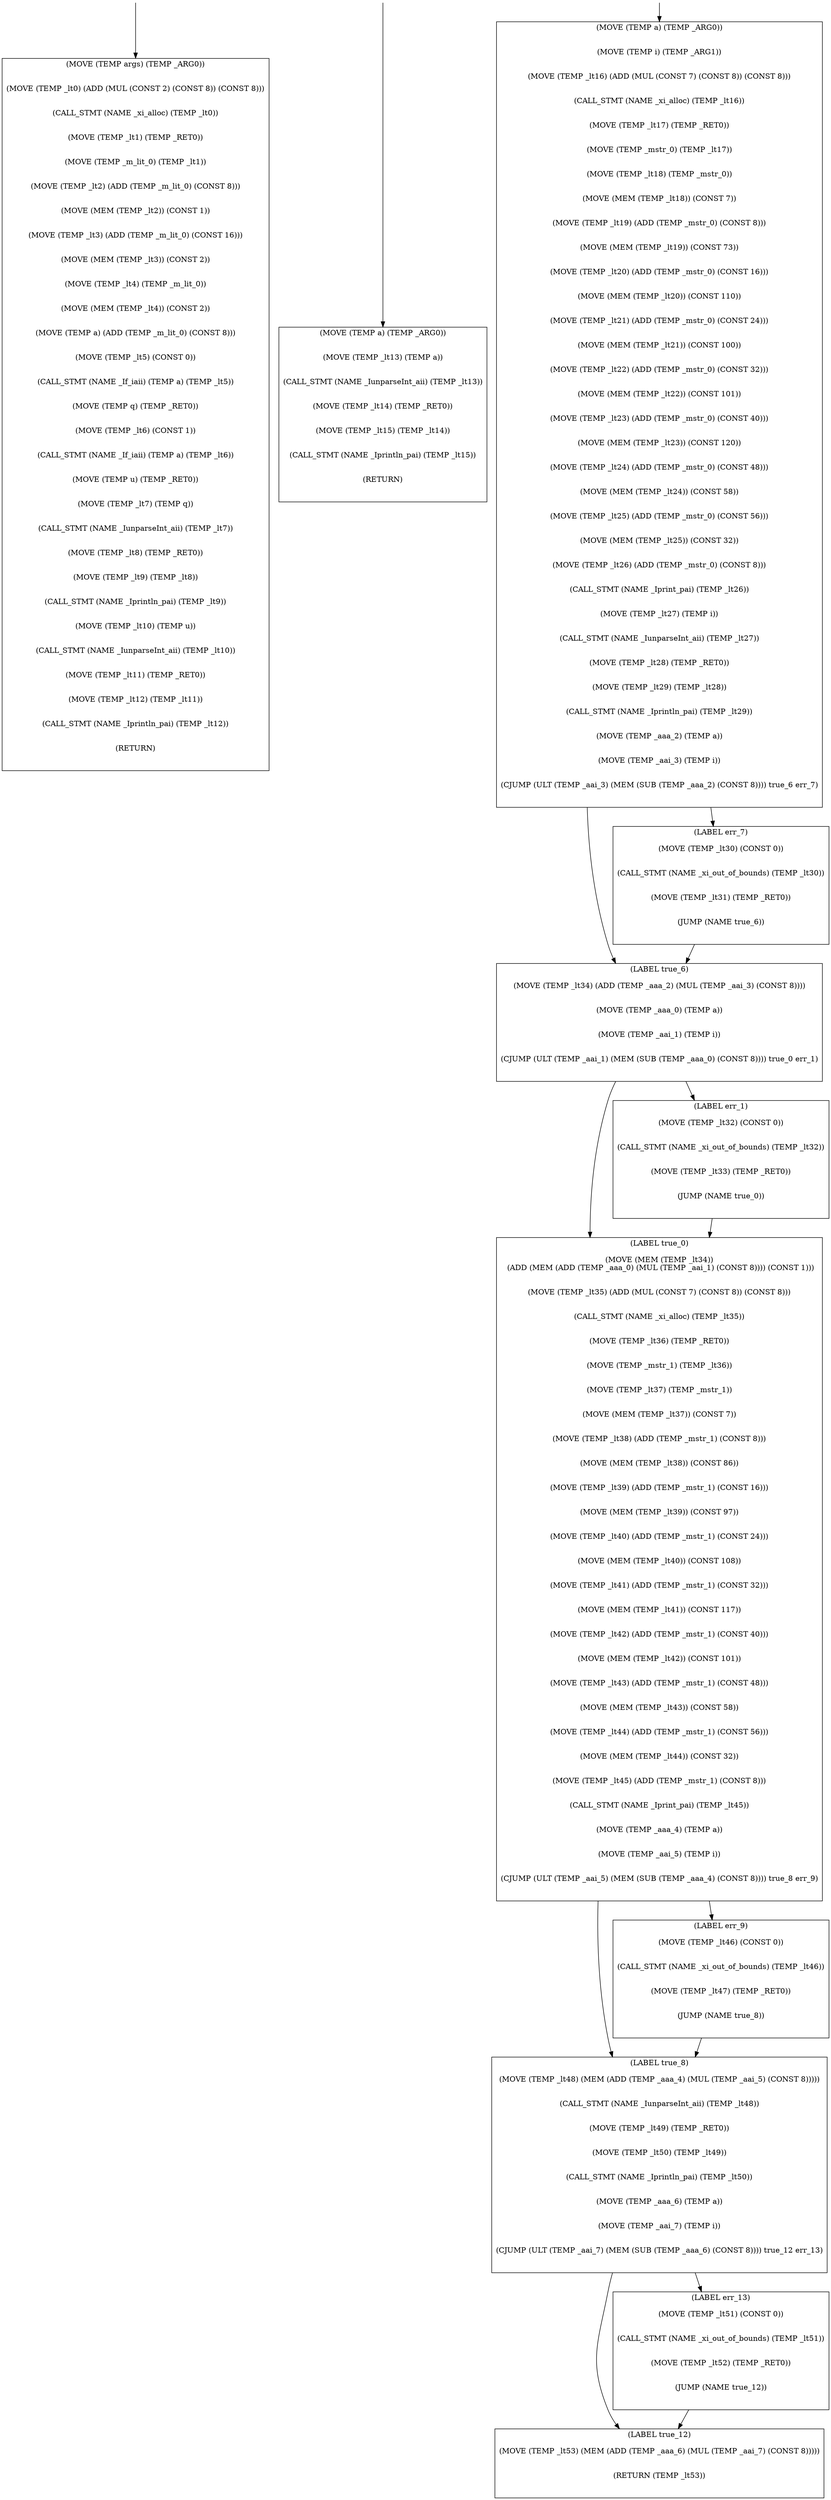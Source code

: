 digraph Program {
	node [shape=box]
subgraph _Imain_paai {
	node [shape=box]
	n_Imain_paai [label="", shape=none,height=.0,width=.0]
	n_Imain_paai -> n0
	n0 [label="(MOVE (TEMP args) (TEMP _ARG0))
 \n\n(MOVE (TEMP _lt0) (ADD (MUL (CONST 2) (CONST 8)) (CONST 8)))
 \n\n(CALL_STMT (NAME _xi_alloc) (TEMP _lt0))
 \n\n(MOVE (TEMP _lt1) (TEMP _RET0))
 \n\n(MOVE (TEMP _m_lit_0) (TEMP _lt1))
 \n\n(MOVE (TEMP _lt2) (ADD (TEMP _m_lit_0) (CONST 8)))
 \n\n(MOVE (MEM (TEMP _lt2)) (CONST 1))
 \n\n(MOVE (TEMP _lt3) (ADD (TEMP _m_lit_0) (CONST 16)))
 \n\n(MOVE (MEM (TEMP _lt3)) (CONST 2))
 \n\n(MOVE (TEMP _lt4) (TEMP _m_lit_0))
 \n\n(MOVE (MEM (TEMP _lt4)) (CONST 2))
 \n\n(MOVE (TEMP a) (ADD (TEMP _m_lit_0) (CONST 8)))
 \n\n(MOVE (TEMP _lt5) (CONST 0))
 \n\n(CALL_STMT (NAME _If_iaii) (TEMP a) (TEMP _lt5))
 \n\n(MOVE (TEMP q) (TEMP _RET0))
 \n\n(MOVE (TEMP _lt6) (CONST 1))
 \n\n(CALL_STMT (NAME _If_iaii) (TEMP a) (TEMP _lt6))
 \n\n(MOVE (TEMP u) (TEMP _RET0))
 \n\n(MOVE (TEMP _lt7) (TEMP q))
 \n\n(CALL_STMT (NAME _IunparseInt_aii) (TEMP _lt7))
 \n\n(MOVE (TEMP _lt8) (TEMP _RET0))
 \n\n(MOVE (TEMP _lt9) (TEMP _lt8))
 \n\n(CALL_STMT (NAME _Iprintln_pai) (TEMP _lt9))
 \n\n(MOVE (TEMP _lt10) (TEMP u))
 \n\n(CALL_STMT (NAME _IunparseInt_aii) (TEMP _lt10))
 \n\n(MOVE (TEMP _lt11) (TEMP _RET0))
 \n\n(MOVE (TEMP _lt12) (TEMP _lt11))
 \n\n(CALL_STMT (NAME _Iprintln_pai) (TEMP _lt12))
 \n\n(RETURN)
 \n \n"]
}subgraph _Ig_pi {
	node [shape=box]
	n_Ig_pi [label="", shape=none,height=.0,width=.0]
	n_Ig_pi -> n1
	n1 [label="(MOVE (TEMP a) (TEMP _ARG0))
 \n\n(MOVE (TEMP _lt13) (TEMP a))
 \n\n(CALL_STMT (NAME _IunparseInt_aii) (TEMP _lt13))
 \n\n(MOVE (TEMP _lt14) (TEMP _RET0))
 \n\n(MOVE (TEMP _lt15) (TEMP _lt14))
 \n\n(CALL_STMT (NAME _Iprintln_pai) (TEMP _lt15))
 \n\n(RETURN)
 \n \n"]
}subgraph _If_iaii {
	node [shape=box]
	n_If_iaii [label="", shape=none,height=.0,width=.0]
	n_If_iaii -> n2
	n2 -> n3
	n2 -> n4
	n2 [label="(MOVE (TEMP a) (TEMP _ARG0))
 \n\n(MOVE (TEMP i) (TEMP _ARG1))
 \n\n(MOVE (TEMP _lt16) (ADD (MUL (CONST 7) (CONST 8)) (CONST 8)))
 \n\n(CALL_STMT (NAME _xi_alloc) (TEMP _lt16))
 \n\n(MOVE (TEMP _lt17) (TEMP _RET0))
 \n\n(MOVE (TEMP _mstr_0) (TEMP _lt17))
 \n\n(MOVE (TEMP _lt18) (TEMP _mstr_0))
 \n\n(MOVE (MEM (TEMP _lt18)) (CONST 7))
 \n\n(MOVE (TEMP _lt19) (ADD (TEMP _mstr_0) (CONST 8)))
 \n\n(MOVE (MEM (TEMP _lt19)) (CONST 73))
 \n\n(MOVE (TEMP _lt20) (ADD (TEMP _mstr_0) (CONST 16)))
 \n\n(MOVE (MEM (TEMP _lt20)) (CONST 110))
 \n\n(MOVE (TEMP _lt21) (ADD (TEMP _mstr_0) (CONST 24)))
 \n\n(MOVE (MEM (TEMP _lt21)) (CONST 100))
 \n\n(MOVE (TEMP _lt22) (ADD (TEMP _mstr_0) (CONST 32)))
 \n\n(MOVE (MEM (TEMP _lt22)) (CONST 101))
 \n\n(MOVE (TEMP _lt23) (ADD (TEMP _mstr_0) (CONST 40)))
 \n\n(MOVE (MEM (TEMP _lt23)) (CONST 120))
 \n\n(MOVE (TEMP _lt24) (ADD (TEMP _mstr_0) (CONST 48)))
 \n\n(MOVE (MEM (TEMP _lt24)) (CONST 58))
 \n\n(MOVE (TEMP _lt25) (ADD (TEMP _mstr_0) (CONST 56)))
 \n\n(MOVE (MEM (TEMP _lt25)) (CONST 32))
 \n\n(MOVE (TEMP _lt26) (ADD (TEMP _mstr_0) (CONST 8)))
 \n\n(CALL_STMT (NAME _Iprint_pai) (TEMP _lt26))
 \n\n(MOVE (TEMP _lt27) (TEMP i))
 \n\n(CALL_STMT (NAME _IunparseInt_aii) (TEMP _lt27))
 \n\n(MOVE (TEMP _lt28) (TEMP _RET0))
 \n\n(MOVE (TEMP _lt29) (TEMP _lt28))
 \n\n(CALL_STMT (NAME _Iprintln_pai) (TEMP _lt29))
 \n\n(MOVE (TEMP _aaa_2) (TEMP a))
 \n\n(MOVE (TEMP _aai_3) (TEMP i))
 \n\n(CJUMP (ULT (TEMP _aai_3) (MEM (SUB (TEMP _aaa_2) (CONST 8)))) true_6 err_7)
 \n \n"]
	n4 -> n3
	n4 [label="(LABEL err_7)
\n(MOVE (TEMP _lt30) (CONST 0))
 \n\n(CALL_STMT (NAME _xi_out_of_bounds) (TEMP _lt30))
 \n\n(MOVE (TEMP _lt31) (TEMP _RET0))
 \n\n(JUMP (NAME true_6))
 \n \n"]
	n3 -> n5
	n3 -> n6
	n3 [label="(LABEL true_6)
\n(MOVE (TEMP _lt34) (ADD (TEMP _aaa_2) (MUL (TEMP _aai_3) (CONST 8))))
 \n\n(MOVE (TEMP _aaa_0) (TEMP a))
 \n\n(MOVE (TEMP _aai_1) (TEMP i))
 \n\n(CJUMP (ULT (TEMP _aai_1) (MEM (SUB (TEMP _aaa_0) (CONST 8)))) true_0 err_1)
 \n \n"]
	n6 -> n5
	n6 [label="(LABEL err_1)
\n(MOVE (TEMP _lt32) (CONST 0))
 \n\n(CALL_STMT (NAME _xi_out_of_bounds) (TEMP _lt32))
 \n\n(MOVE (TEMP _lt33) (TEMP _RET0))
 \n\n(JUMP (NAME true_0))
 \n \n"]
	n5 -> n7
	n5 -> n8
	n5 [label="(LABEL true_0)
\n(MOVE (MEM (TEMP _lt34))
 (ADD (MEM (ADD (TEMP _aaa_0) (MUL (TEMP _aai_1) (CONST 8)))) (CONST 1)))
 \n\n(MOVE (TEMP _lt35) (ADD (MUL (CONST 7) (CONST 8)) (CONST 8)))
 \n\n(CALL_STMT (NAME _xi_alloc) (TEMP _lt35))
 \n\n(MOVE (TEMP _lt36) (TEMP _RET0))
 \n\n(MOVE (TEMP _mstr_1) (TEMP _lt36))
 \n\n(MOVE (TEMP _lt37) (TEMP _mstr_1))
 \n\n(MOVE (MEM (TEMP _lt37)) (CONST 7))
 \n\n(MOVE (TEMP _lt38) (ADD (TEMP _mstr_1) (CONST 8)))
 \n\n(MOVE (MEM (TEMP _lt38)) (CONST 86))
 \n\n(MOVE (TEMP _lt39) (ADD (TEMP _mstr_1) (CONST 16)))
 \n\n(MOVE (MEM (TEMP _lt39)) (CONST 97))
 \n\n(MOVE (TEMP _lt40) (ADD (TEMP _mstr_1) (CONST 24)))
 \n\n(MOVE (MEM (TEMP _lt40)) (CONST 108))
 \n\n(MOVE (TEMP _lt41) (ADD (TEMP _mstr_1) (CONST 32)))
 \n\n(MOVE (MEM (TEMP _lt41)) (CONST 117))
 \n\n(MOVE (TEMP _lt42) (ADD (TEMP _mstr_1) (CONST 40)))
 \n\n(MOVE (MEM (TEMP _lt42)) (CONST 101))
 \n\n(MOVE (TEMP _lt43) (ADD (TEMP _mstr_1) (CONST 48)))
 \n\n(MOVE (MEM (TEMP _lt43)) (CONST 58))
 \n\n(MOVE (TEMP _lt44) (ADD (TEMP _mstr_1) (CONST 56)))
 \n\n(MOVE (MEM (TEMP _lt44)) (CONST 32))
 \n\n(MOVE (TEMP _lt45) (ADD (TEMP _mstr_1) (CONST 8)))
 \n\n(CALL_STMT (NAME _Iprint_pai) (TEMP _lt45))
 \n\n(MOVE (TEMP _aaa_4) (TEMP a))
 \n\n(MOVE (TEMP _aai_5) (TEMP i))
 \n\n(CJUMP (ULT (TEMP _aai_5) (MEM (SUB (TEMP _aaa_4) (CONST 8)))) true_8 err_9)
 \n \n"]
	n8 -> n7
	n8 [label="(LABEL err_9)
\n(MOVE (TEMP _lt46) (CONST 0))
 \n\n(CALL_STMT (NAME _xi_out_of_bounds) (TEMP _lt46))
 \n\n(MOVE (TEMP _lt47) (TEMP _RET0))
 \n\n(JUMP (NAME true_8))
 \n \n"]
	n7 -> n9
	n7 -> n10
	n7 [label="(LABEL true_8)
\n(MOVE (TEMP _lt48) (MEM (ADD (TEMP _aaa_4) (MUL (TEMP _aai_5) (CONST 8)))))
 \n\n(CALL_STMT (NAME _IunparseInt_aii) (TEMP _lt48))
 \n\n(MOVE (TEMP _lt49) (TEMP _RET0))
 \n\n(MOVE (TEMP _lt50) (TEMP _lt49))
 \n\n(CALL_STMT (NAME _Iprintln_pai) (TEMP _lt50))
 \n\n(MOVE (TEMP _aaa_6) (TEMP a))
 \n\n(MOVE (TEMP _aai_7) (TEMP i))
 \n\n(CJUMP (ULT (TEMP _aai_7) (MEM (SUB (TEMP _aaa_6) (CONST 8)))) true_12 err_13)
 \n \n"]
	n10 -> n9
	n10 [label="(LABEL err_13)
\n(MOVE (TEMP _lt51) (CONST 0))
 \n\n(CALL_STMT (NAME _xi_out_of_bounds) (TEMP _lt51))
 \n\n(MOVE (TEMP _lt52) (TEMP _RET0))
 \n\n(JUMP (NAME true_12))
 \n \n"]
	n9 [label="(LABEL true_12)
\n(MOVE (TEMP _lt53) (MEM (ADD (TEMP _aaa_6) (MUL (TEMP _aai_7) (CONST 8)))))
 \n\n(RETURN (TEMP _lt53))
 \n \n"]
}}
